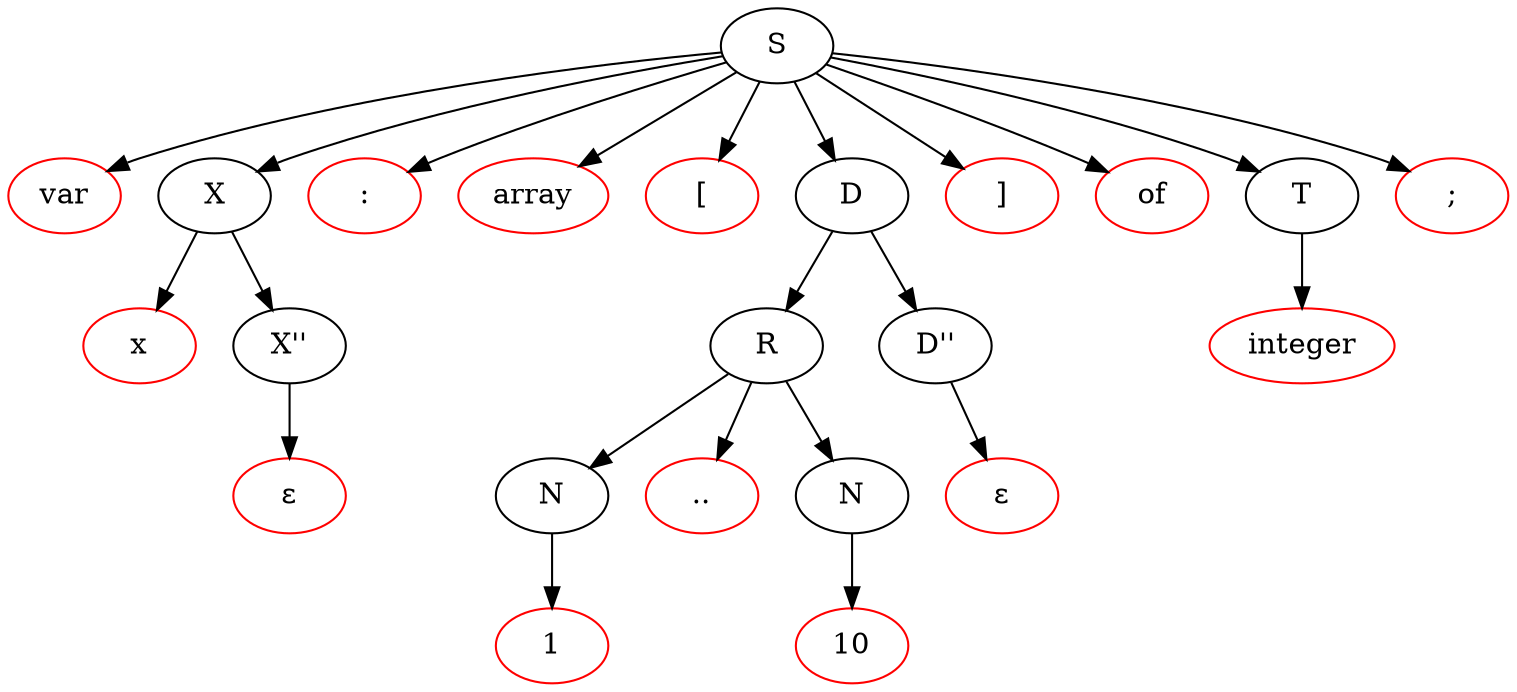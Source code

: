 digraph example {
node519821334[label="S"]
node1781256139[label="var", color=red]
node1223685984[label="X"]
node1076835071[label="x", color=red]
node1463757745[label="X''"]
node1525262377[label="ε", color=red]
node1837760739[label=":", color=red]
node1418428263[label="array", color=red]
node2059904228[label="[", color=red]
node1836643189[label="D"]
node1355316001[label="R"]
node1597462040[label="N"]
node403716510[label="1", color=red]
node853119666[label="..", color=red]
node559670971[label="N"]
node1144648478[label="10", color=red]
node1576861390[label="D''"]
node600746945[label="ε", color=red]
node1566502717[label="]", color=red]
node1458849419[label="of", color=red]
node1824835605[label="T"]
node981661423[label="integer", color=red]
node269468037[label=";", color=red]
node519821334 -> {node1781256139 node1223685984 node1837760739 node1418428263 node2059904228 node1836643189 node1566502717 node1458849419 node1824835605 node269468037}
node1223685984 -> {node1076835071 node1463757745}
node1463757745 -> {node1525262377}
node1836643189 -> {node1355316001 node1576861390}
node1355316001 -> {node1597462040 node853119666 node559670971}
node1597462040 -> {node403716510}
node559670971 -> {node1144648478}
node1576861390 -> {node600746945}
node1824835605 -> {node981661423}
}